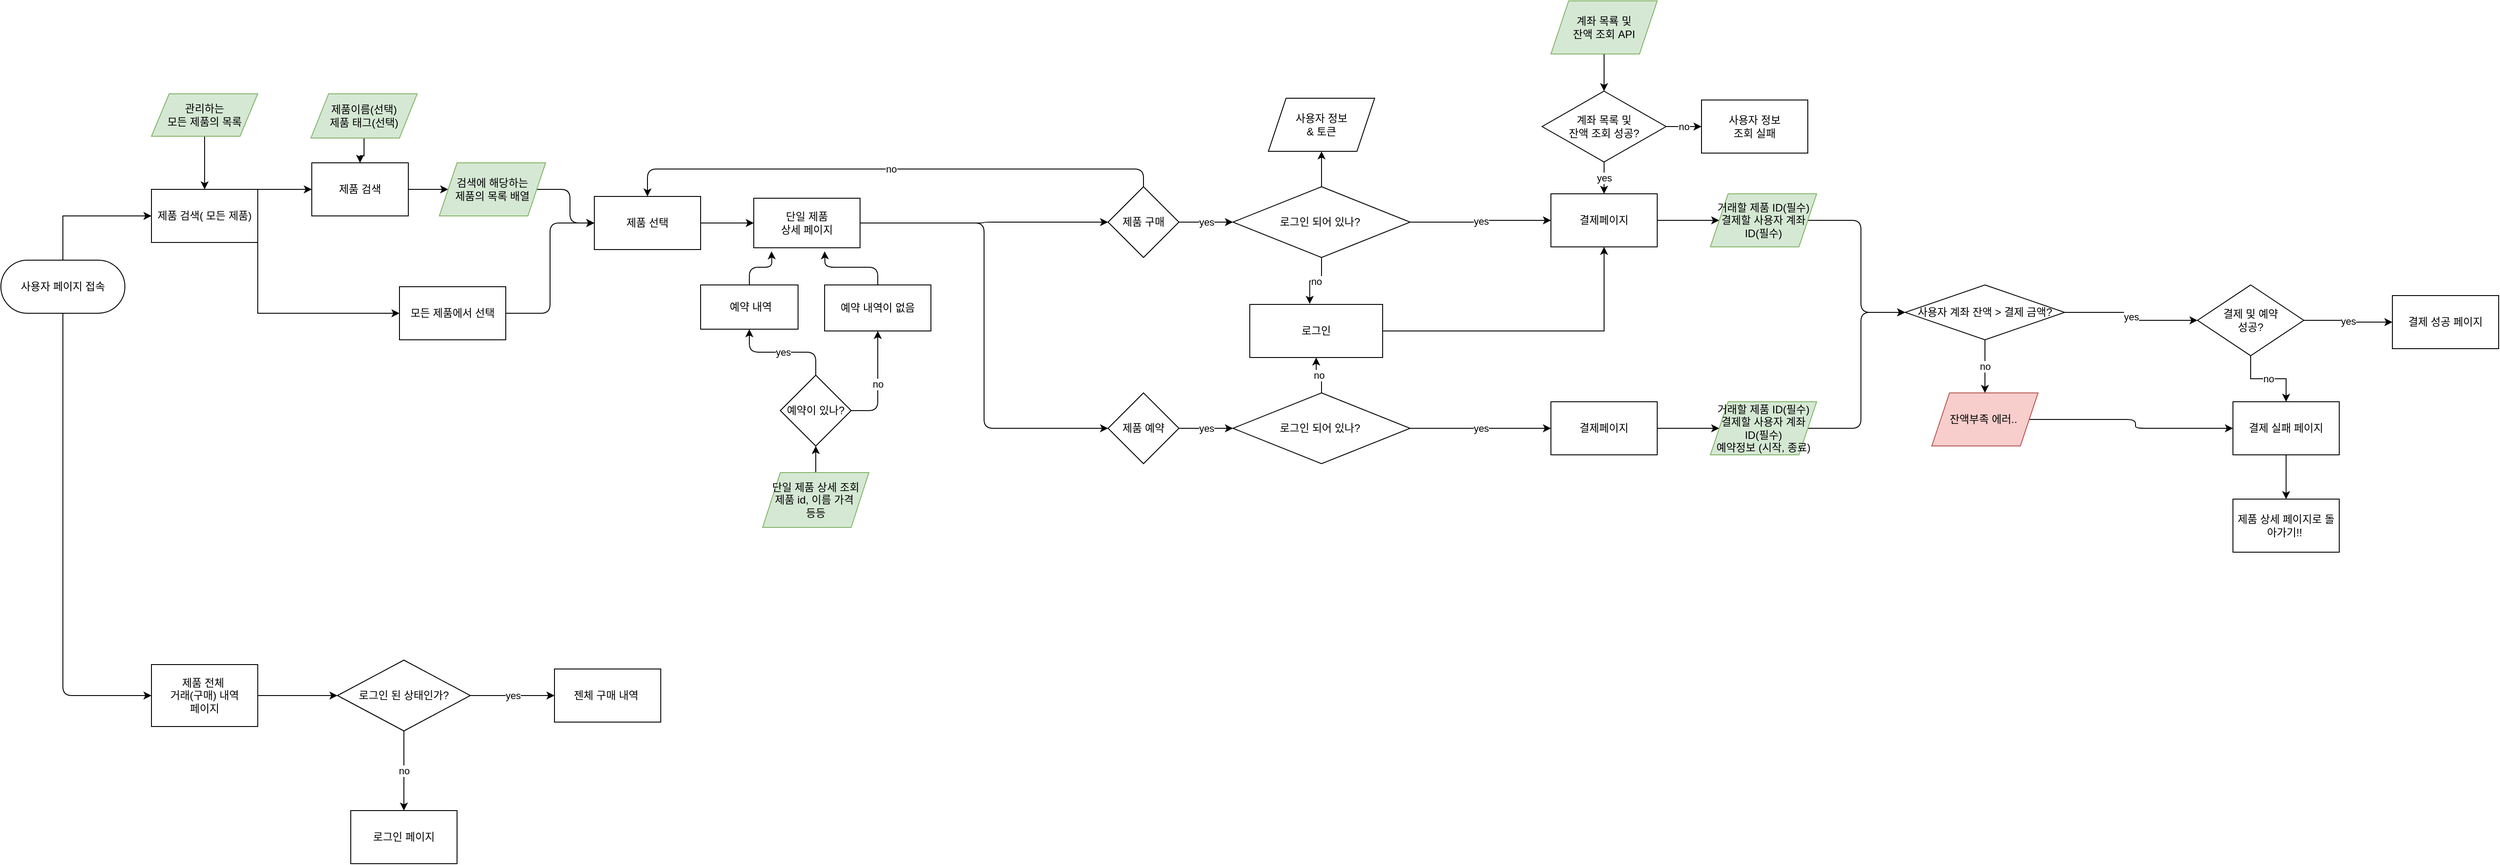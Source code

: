 <mxfile version="20.0.1" type="device"><diagram id="C5RBs43oDa-KdzZeNtuy" name="Page-1"><mxGraphModel dx="1394" dy="1583" grid="1" gridSize="10" guides="1" tooltips="1" connect="1" arrows="1" fold="1" page="1" pageScale="1" pageWidth="1169" pageHeight="827" math="0" shadow="0"><root><mxCell id="WIyWlLk6GJQsqaUBKTNV-0"/><mxCell id="WIyWlLk6GJQsqaUBKTNV-1" parent="WIyWlLk6GJQsqaUBKTNV-0"/><mxCell id="huPe4Oib1tJphUTkqCRO-6" value="yes" style="edgeStyle=orthogonalEdgeStyle;rounded=0;orthogonalLoop=1;jettySize=auto;html=1;exitX=1;exitY=0.5;exitDx=0;exitDy=0;" edge="1" parent="WIyWlLk6GJQsqaUBKTNV-1" source="6ONQQzYdtnsj_LhUlEuA-4" target="huPe4Oib1tJphUTkqCRO-3"><mxGeometry relative="1" as="geometry"/></mxCell><mxCell id="huPe4Oib1tJphUTkqCRO-7" value="no" style="edgeStyle=orthogonalEdgeStyle;rounded=0;orthogonalLoop=1;jettySize=auto;html=1;exitX=0.5;exitY=1;exitDx=0;exitDy=0;entryX=0.451;entryY=-0.011;entryDx=0;entryDy=0;entryPerimeter=0;" edge="1" parent="WIyWlLk6GJQsqaUBKTNV-1" source="6ONQQzYdtnsj_LhUlEuA-4" target="huPe4Oib1tJphUTkqCRO-4"><mxGeometry relative="1" as="geometry"/></mxCell><mxCell id="huPe4Oib1tJphUTkqCRO-59" style="edgeStyle=orthogonalEdgeStyle;curved=0;rounded=1;sketch=0;orthogonalLoop=1;jettySize=auto;html=1;exitX=0.5;exitY=0;exitDx=0;exitDy=0;" edge="1" parent="WIyWlLk6GJQsqaUBKTNV-1" source="6ONQQzYdtnsj_LhUlEuA-4" target="huPe4Oib1tJphUTkqCRO-60"><mxGeometry relative="1" as="geometry"><mxPoint x="1590.286" y="-350.0" as="targetPoint"/></mxGeometry></mxCell><mxCell id="6ONQQzYdtnsj_LhUlEuA-4" value="로그인 되어 있나?&amp;nbsp;" style="rhombus;whiteSpace=wrap;html=1;" parent="WIyWlLk6GJQsqaUBKTNV-1" vertex="1"><mxGeometry x="1491" y="-310" width="200" height="80" as="geometry"/></mxCell><mxCell id="huPe4Oib1tJphUTkqCRO-18" style="edgeStyle=orthogonalEdgeStyle;rounded=0;orthogonalLoop=1;jettySize=auto;html=1;exitX=0.5;exitY=0;exitDx=0;exitDy=0;entryX=0;entryY=0.5;entryDx=0;entryDy=0;" edge="1" parent="WIyWlLk6GJQsqaUBKTNV-1" source="6ONQQzYdtnsj_LhUlEuA-6" target="6ONQQzYdtnsj_LhUlEuA-11"><mxGeometry relative="1" as="geometry"/></mxCell><mxCell id="huPe4Oib1tJphUTkqCRO-97" style="edgeStyle=orthogonalEdgeStyle;curved=0;rounded=1;sketch=0;orthogonalLoop=1;jettySize=auto;html=1;exitX=0.5;exitY=1;exitDx=0;exitDy=0;entryX=0;entryY=0.5;entryDx=0;entryDy=0;" edge="1" parent="WIyWlLk6GJQsqaUBKTNV-1" source="6ONQQzYdtnsj_LhUlEuA-6" target="huPe4Oib1tJphUTkqCRO-96"><mxGeometry relative="1" as="geometry"/></mxCell><mxCell id="6ONQQzYdtnsj_LhUlEuA-6" value="사용자 페이지 접속" style="rounded=1;whiteSpace=wrap;html=1;arcSize=50;" parent="WIyWlLk6GJQsqaUBKTNV-1" vertex="1"><mxGeometry x="100" y="-227" width="140" height="60" as="geometry"/></mxCell><mxCell id="huPe4Oib1tJphUTkqCRO-54" style="edgeStyle=orthogonalEdgeStyle;curved=0;rounded=1;sketch=0;orthogonalLoop=1;jettySize=auto;html=1;exitX=1;exitY=0.5;exitDx=0;exitDy=0;entryX=0;entryY=0.5;entryDx=0;entryDy=0;" edge="1" parent="WIyWlLk6GJQsqaUBKTNV-1" source="6ONQQzYdtnsj_LhUlEuA-8" target="huPe4Oib1tJphUTkqCRO-2"><mxGeometry relative="1" as="geometry"/></mxCell><mxCell id="huPe4Oib1tJphUTkqCRO-70" style="edgeStyle=orthogonalEdgeStyle;curved=0;rounded=1;sketch=0;orthogonalLoop=1;jettySize=auto;html=1;exitX=1;exitY=0.5;exitDx=0;exitDy=0;entryX=0;entryY=0.5;entryDx=0;entryDy=0;" edge="1" parent="WIyWlLk6GJQsqaUBKTNV-1" source="6ONQQzYdtnsj_LhUlEuA-8" target="huPe4Oib1tJphUTkqCRO-69"><mxGeometry relative="1" as="geometry"/></mxCell><mxCell id="6ONQQzYdtnsj_LhUlEuA-8" value="단일 제품 &lt;br&gt;상세 페이지" style="rounded=0;whiteSpace=wrap;html=1;" parent="WIyWlLk6GJQsqaUBKTNV-1" vertex="1"><mxGeometry x="950" y="-297" width="120" height="56" as="geometry"/></mxCell><mxCell id="huPe4Oib1tJphUTkqCRO-52" style="edgeStyle=orthogonalEdgeStyle;curved=0;rounded=1;sketch=0;orthogonalLoop=1;jettySize=auto;html=1;exitX=0.5;exitY=0;exitDx=0;exitDy=0;" edge="1" parent="WIyWlLk6GJQsqaUBKTNV-1" source="6ONQQzYdtnsj_LhUlEuA-9"><mxGeometry relative="1" as="geometry"><mxPoint x="970" y="-237" as="targetPoint"/></mxGeometry></mxCell><mxCell id="6ONQQzYdtnsj_LhUlEuA-9" value="&amp;nbsp;예약 내역" style="rounded=0;whiteSpace=wrap;html=1;" parent="WIyWlLk6GJQsqaUBKTNV-1" vertex="1"><mxGeometry x="890" y="-199" width="110" height="50" as="geometry"/></mxCell><mxCell id="huPe4Oib1tJphUTkqCRO-27" style="edgeStyle=orthogonalEdgeStyle;curved=0;rounded=1;sketch=0;orthogonalLoop=1;jettySize=auto;html=1;entryX=0;entryY=0.5;entryDx=0;entryDy=0;" edge="1" parent="WIyWlLk6GJQsqaUBKTNV-1" source="6ONQQzYdtnsj_LhUlEuA-10" target="huPe4Oib1tJphUTkqCRO-24"><mxGeometry relative="1" as="geometry"/></mxCell><mxCell id="6ONQQzYdtnsj_LhUlEuA-10" value="제품 검색" style="rounded=0;whiteSpace=wrap;html=1;" parent="WIyWlLk6GJQsqaUBKTNV-1" vertex="1"><mxGeometry x="451" y="-337" width="109" height="60" as="geometry"/></mxCell><mxCell id="huPe4Oib1tJphUTkqCRO-19" style="edgeStyle=orthogonalEdgeStyle;rounded=0;orthogonalLoop=1;jettySize=auto;html=1;exitX=1;exitY=0;exitDx=0;exitDy=0;entryX=0;entryY=0.5;entryDx=0;entryDy=0;" edge="1" parent="WIyWlLk6GJQsqaUBKTNV-1" source="6ONQQzYdtnsj_LhUlEuA-11" target="6ONQQzYdtnsj_LhUlEuA-10"><mxGeometry relative="1" as="geometry"><Array as="points"><mxPoint x="410" y="-307"/><mxPoint x="410" y="-307"/></Array></mxGeometry></mxCell><mxCell id="huPe4Oib1tJphUTkqCRO-20" style="edgeStyle=orthogonalEdgeStyle;rounded=0;orthogonalLoop=1;jettySize=auto;html=1;exitX=1;exitY=1;exitDx=0;exitDy=0;" edge="1" parent="WIyWlLk6GJQsqaUBKTNV-1" source="6ONQQzYdtnsj_LhUlEuA-11" target="huPe4Oib1tJphUTkqCRO-0"><mxGeometry relative="1" as="geometry"><Array as="points"><mxPoint x="390" y="-167"/></Array></mxGeometry></mxCell><mxCell id="6ONQQzYdtnsj_LhUlEuA-11" value="제품 검색( 모든 제품)" style="rounded=0;whiteSpace=wrap;html=1;" parent="WIyWlLk6GJQsqaUBKTNV-1" vertex="1"><mxGeometry x="270" y="-307" width="120" height="60" as="geometry"/></mxCell><mxCell id="huPe4Oib1tJphUTkqCRO-40" value="no" style="edgeStyle=orthogonalEdgeStyle;curved=0;rounded=1;sketch=0;orthogonalLoop=1;jettySize=auto;html=1;exitX=1;exitY=0.5;exitDx=0;exitDy=0;" edge="1" parent="WIyWlLk6GJQsqaUBKTNV-1" source="6ONQQzYdtnsj_LhUlEuA-12" target="huPe4Oib1tJphUTkqCRO-1"><mxGeometry relative="1" as="geometry"/></mxCell><mxCell id="huPe4Oib1tJphUTkqCRO-47" value="yes" style="edgeStyle=orthogonalEdgeStyle;curved=0;rounded=1;sketch=0;orthogonalLoop=1;jettySize=auto;html=1;exitX=0.5;exitY=0;exitDx=0;exitDy=0;" edge="1" parent="WIyWlLk6GJQsqaUBKTNV-1" source="6ONQQzYdtnsj_LhUlEuA-12" target="6ONQQzYdtnsj_LhUlEuA-9"><mxGeometry relative="1" as="geometry"/></mxCell><mxCell id="6ONQQzYdtnsj_LhUlEuA-12" value="예약이 있나?" style="rhombus;whiteSpace=wrap;html=1;" parent="WIyWlLk6GJQsqaUBKTNV-1" vertex="1"><mxGeometry x="980" y="-97" width="80" height="80" as="geometry"/></mxCell><mxCell id="huPe4Oib1tJphUTkqCRO-32" style="edgeStyle=orthogonalEdgeStyle;curved=0;rounded=1;sketch=0;orthogonalLoop=1;jettySize=auto;html=1;exitX=1;exitY=0.5;exitDx=0;exitDy=0;entryX=0;entryY=0.5;entryDx=0;entryDy=0;" edge="1" parent="WIyWlLk6GJQsqaUBKTNV-1" source="huPe4Oib1tJphUTkqCRO-0" target="huPe4Oib1tJphUTkqCRO-29"><mxGeometry relative="1" as="geometry"/></mxCell><mxCell id="huPe4Oib1tJphUTkqCRO-0" value="모든 제품에서 선택" style="rounded=0;whiteSpace=wrap;html=1;" vertex="1" parent="WIyWlLk6GJQsqaUBKTNV-1"><mxGeometry x="550" y="-197" width="120" height="60" as="geometry"/></mxCell><mxCell id="huPe4Oib1tJphUTkqCRO-53" style="edgeStyle=orthogonalEdgeStyle;curved=0;rounded=1;sketch=0;orthogonalLoop=1;jettySize=auto;html=1;exitX=0.5;exitY=0;exitDx=0;exitDy=0;" edge="1" parent="WIyWlLk6GJQsqaUBKTNV-1" source="huPe4Oib1tJphUTkqCRO-1"><mxGeometry relative="1" as="geometry"><mxPoint x="1030" y="-237" as="targetPoint"/></mxGeometry></mxCell><mxCell id="huPe4Oib1tJphUTkqCRO-1" value="예약 내역이 없음" style="rounded=0;whiteSpace=wrap;html=1;" vertex="1" parent="WIyWlLk6GJQsqaUBKTNV-1"><mxGeometry x="1030" y="-199" width="120" height="52" as="geometry"/></mxCell><mxCell id="huPe4Oib1tJphUTkqCRO-8" value="yes" style="edgeStyle=orthogonalEdgeStyle;rounded=0;orthogonalLoop=1;jettySize=auto;html=1;exitX=1;exitY=0.5;exitDx=0;exitDy=0;" edge="1" parent="WIyWlLk6GJQsqaUBKTNV-1" source="huPe4Oib1tJphUTkqCRO-2" target="6ONQQzYdtnsj_LhUlEuA-4"><mxGeometry relative="1" as="geometry"/></mxCell><mxCell id="huPe4Oib1tJphUTkqCRO-55" value="no" style="edgeStyle=orthogonalEdgeStyle;curved=0;rounded=1;sketch=0;orthogonalLoop=1;jettySize=auto;html=1;exitX=0.5;exitY=0;exitDx=0;exitDy=0;entryX=0.5;entryY=0;entryDx=0;entryDy=0;" edge="1" parent="WIyWlLk6GJQsqaUBKTNV-1" source="huPe4Oib1tJphUTkqCRO-2" target="huPe4Oib1tJphUTkqCRO-29"><mxGeometry relative="1" as="geometry"/></mxCell><mxCell id="huPe4Oib1tJphUTkqCRO-2" value="제품 구매" style="rhombus;whiteSpace=wrap;html=1;" vertex="1" parent="WIyWlLk6GJQsqaUBKTNV-1"><mxGeometry x="1350" y="-310" width="80" height="80" as="geometry"/></mxCell><mxCell id="huPe4Oib1tJphUTkqCRO-67" style="edgeStyle=orthogonalEdgeStyle;curved=0;rounded=1;sketch=0;orthogonalLoop=1;jettySize=auto;html=1;exitX=1;exitY=0.5;exitDx=0;exitDy=0;entryX=0;entryY=0.5;entryDx=0;entryDy=0;" edge="1" parent="WIyWlLk6GJQsqaUBKTNV-1" source="huPe4Oib1tJphUTkqCRO-3" target="huPe4Oib1tJphUTkqCRO-66"><mxGeometry relative="1" as="geometry"/></mxCell><mxCell id="huPe4Oib1tJphUTkqCRO-3" value="결제페이지" style="rounded=0;whiteSpace=wrap;html=1;" vertex="1" parent="WIyWlLk6GJQsqaUBKTNV-1"><mxGeometry x="1850" y="-302" width="120" height="60" as="geometry"/></mxCell><mxCell id="huPe4Oib1tJphUTkqCRO-5" style="edgeStyle=orthogonalEdgeStyle;rounded=0;orthogonalLoop=1;jettySize=auto;html=1;exitX=1;exitY=0.5;exitDx=0;exitDy=0;entryX=0.5;entryY=1;entryDx=0;entryDy=0;" edge="1" parent="WIyWlLk6GJQsqaUBKTNV-1" source="huPe4Oib1tJphUTkqCRO-4" target="huPe4Oib1tJphUTkqCRO-3"><mxGeometry relative="1" as="geometry"/></mxCell><mxCell id="huPe4Oib1tJphUTkqCRO-4" value="로그인" style="rounded=0;whiteSpace=wrap;html=1;" vertex="1" parent="WIyWlLk6GJQsqaUBKTNV-1"><mxGeometry x="1510" y="-177" width="150" height="60" as="geometry"/></mxCell><mxCell id="huPe4Oib1tJphUTkqCRO-13" value="yes" style="edgeStyle=orthogonalEdgeStyle;rounded=0;orthogonalLoop=1;jettySize=auto;html=1;exitX=1;exitY=0.5;exitDx=0;exitDy=0;entryX=0;entryY=0.5;entryDx=0;entryDy=0;" edge="1" parent="WIyWlLk6GJQsqaUBKTNV-1" source="huPe4Oib1tJphUTkqCRO-10" target="huPe4Oib1tJphUTkqCRO-12"><mxGeometry relative="1" as="geometry"/></mxCell><mxCell id="huPe4Oib1tJphUTkqCRO-15" value="no" style="edgeStyle=orthogonalEdgeStyle;rounded=0;orthogonalLoop=1;jettySize=auto;html=1;exitX=0.5;exitY=1;exitDx=0;exitDy=0;" edge="1" parent="WIyWlLk6GJQsqaUBKTNV-1" source="huPe4Oib1tJphUTkqCRO-10" target="huPe4Oib1tJphUTkqCRO-14"><mxGeometry relative="1" as="geometry"/></mxCell><mxCell id="huPe4Oib1tJphUTkqCRO-10" value="결제 및 예약&lt;br&gt;성공?" style="rhombus;whiteSpace=wrap;html=1;" vertex="1" parent="WIyWlLk6GJQsqaUBKTNV-1"><mxGeometry x="2580" y="-199" width="120" height="80" as="geometry"/></mxCell><mxCell id="huPe4Oib1tJphUTkqCRO-12" value="결제 성공 페이지" style="rounded=0;whiteSpace=wrap;html=1;" vertex="1" parent="WIyWlLk6GJQsqaUBKTNV-1"><mxGeometry x="2800" y="-187" width="120" height="60" as="geometry"/></mxCell><mxCell id="huPe4Oib1tJphUTkqCRO-16" style="edgeStyle=orthogonalEdgeStyle;rounded=0;orthogonalLoop=1;jettySize=auto;html=1;exitX=0.5;exitY=1;exitDx=0;exitDy=0;" edge="1" parent="WIyWlLk6GJQsqaUBKTNV-1" source="huPe4Oib1tJphUTkqCRO-14" target="huPe4Oib1tJphUTkqCRO-17"><mxGeometry relative="1" as="geometry"><mxPoint x="2680.333" y="43" as="targetPoint"/></mxGeometry></mxCell><mxCell id="huPe4Oib1tJphUTkqCRO-14" value="결제 실패 페이지" style="rounded=0;whiteSpace=wrap;html=1;" vertex="1" parent="WIyWlLk6GJQsqaUBKTNV-1"><mxGeometry x="2620" y="-67" width="120" height="60" as="geometry"/></mxCell><mxCell id="huPe4Oib1tJphUTkqCRO-17" value="제품 상세 페이지로 돌아가기!!&amp;nbsp;" style="rounded=0;whiteSpace=wrap;html=1;" vertex="1" parent="WIyWlLk6GJQsqaUBKTNV-1"><mxGeometry x="2620.003" y="43" width="120" height="60" as="geometry"/></mxCell><mxCell id="huPe4Oib1tJphUTkqCRO-23" value="" style="edgeStyle=orthogonalEdgeStyle;rounded=0;orthogonalLoop=1;jettySize=auto;html=1;" edge="1" parent="WIyWlLk6GJQsqaUBKTNV-1" source="huPe4Oib1tJphUTkqCRO-22" target="6ONQQzYdtnsj_LhUlEuA-10"><mxGeometry relative="1" as="geometry"/></mxCell><mxCell id="huPe4Oib1tJphUTkqCRO-22" value="제품이름(선택)&lt;br&gt;제품 태그(선택)" style="shape=parallelogram;perimeter=parallelogramPerimeter;whiteSpace=wrap;html=1;fixedSize=1;fillColor=#d5e8d4;strokeColor=#82b366;" vertex="1" parent="WIyWlLk6GJQsqaUBKTNV-1"><mxGeometry x="450" y="-415" width="120" height="50" as="geometry"/></mxCell><mxCell id="huPe4Oib1tJphUTkqCRO-30" style="edgeStyle=orthogonalEdgeStyle;curved=0;rounded=1;sketch=0;orthogonalLoop=1;jettySize=auto;html=1;exitX=1;exitY=0.5;exitDx=0;exitDy=0;entryX=0;entryY=0.5;entryDx=0;entryDy=0;" edge="1" parent="WIyWlLk6GJQsqaUBKTNV-1" source="huPe4Oib1tJphUTkqCRO-24" target="huPe4Oib1tJphUTkqCRO-29"><mxGeometry relative="1" as="geometry"/></mxCell><mxCell id="huPe4Oib1tJphUTkqCRO-24" value="검색에 해당하는&lt;br&gt;제품의 목록 배열" style="shape=parallelogram;perimeter=parallelogramPerimeter;whiteSpace=wrap;html=1;fixedSize=1;rounded=0;sketch=0;fillColor=#d5e8d4;strokeColor=#82b366;" vertex="1" parent="WIyWlLk6GJQsqaUBKTNV-1"><mxGeometry x="595" y="-337" width="120" height="60" as="geometry"/></mxCell><mxCell id="huPe4Oib1tJphUTkqCRO-26" style="edgeStyle=orthogonalEdgeStyle;curved=0;rounded=1;sketch=0;orthogonalLoop=1;jettySize=auto;html=1;" edge="1" parent="WIyWlLk6GJQsqaUBKTNV-1" source="huPe4Oib1tJphUTkqCRO-25" target="6ONQQzYdtnsj_LhUlEuA-11"><mxGeometry relative="1" as="geometry"/></mxCell><mxCell id="huPe4Oib1tJphUTkqCRO-25" value="관리하는 &lt;br&gt;모든 제품의 목록" style="shape=parallelogram;perimeter=parallelogramPerimeter;whiteSpace=wrap;html=1;fixedSize=1;rounded=0;sketch=0;fillColor=#d5e8d4;strokeColor=#82b366;" vertex="1" parent="WIyWlLk6GJQsqaUBKTNV-1"><mxGeometry x="270" y="-415" width="120" height="48" as="geometry"/></mxCell><mxCell id="huPe4Oib1tJphUTkqCRO-36" style="edgeStyle=orthogonalEdgeStyle;curved=0;rounded=1;sketch=0;orthogonalLoop=1;jettySize=auto;html=1;exitX=1;exitY=0.5;exitDx=0;exitDy=0;entryX=0;entryY=0.5;entryDx=0;entryDy=0;" edge="1" parent="WIyWlLk6GJQsqaUBKTNV-1" source="huPe4Oib1tJphUTkqCRO-29" target="6ONQQzYdtnsj_LhUlEuA-8"><mxGeometry relative="1" as="geometry"/></mxCell><mxCell id="huPe4Oib1tJphUTkqCRO-29" value="제품 선택" style="rounded=0;whiteSpace=wrap;html=1;sketch=0;" vertex="1" parent="WIyWlLk6GJQsqaUBKTNV-1"><mxGeometry x="770" y="-299" width="120" height="60" as="geometry"/></mxCell><mxCell id="huPe4Oib1tJphUTkqCRO-51" style="edgeStyle=orthogonalEdgeStyle;curved=0;rounded=1;sketch=0;orthogonalLoop=1;jettySize=auto;html=1;exitX=0.5;exitY=0;exitDx=0;exitDy=0;" edge="1" parent="WIyWlLk6GJQsqaUBKTNV-1" source="huPe4Oib1tJphUTkqCRO-34" target="6ONQQzYdtnsj_LhUlEuA-12"><mxGeometry relative="1" as="geometry"/></mxCell><mxCell id="huPe4Oib1tJphUTkqCRO-34" value="단일 제품 상세 조회&lt;br&gt;제품 id, 이름 가격&amp;nbsp;&lt;br&gt;등등" style="shape=parallelogram;perimeter=parallelogramPerimeter;whiteSpace=wrap;html=1;fixedSize=1;rounded=0;sketch=0;fillColor=#d5e8d4;strokeColor=#82b366;" vertex="1" parent="WIyWlLk6GJQsqaUBKTNV-1"><mxGeometry x="960" y="13" width="120" height="62" as="geometry"/></mxCell><mxCell id="huPe4Oib1tJphUTkqCRO-63" style="edgeStyle=orthogonalEdgeStyle;curved=0;rounded=1;sketch=0;orthogonalLoop=1;jettySize=auto;html=1;exitX=0.5;exitY=1;exitDx=0;exitDy=0;entryX=0.5;entryY=0;entryDx=0;entryDy=0;" edge="1" parent="WIyWlLk6GJQsqaUBKTNV-1" source="huPe4Oib1tJphUTkqCRO-56" target="huPe4Oib1tJphUTkqCRO-61"><mxGeometry relative="1" as="geometry"/></mxCell><mxCell id="huPe4Oib1tJphUTkqCRO-56" value="계좌 목룍 및&lt;br&gt;잔액 조회 API" style="shape=parallelogram;perimeter=parallelogramPerimeter;whiteSpace=wrap;html=1;fixedSize=1;rounded=0;sketch=0;fillColor=#d5e8d4;strokeColor=#82b366;" vertex="1" parent="WIyWlLk6GJQsqaUBKTNV-1"><mxGeometry x="1850" y="-520" width="120" height="60" as="geometry"/></mxCell><mxCell id="huPe4Oib1tJphUTkqCRO-60" value="사용자 정보 &lt;br&gt;&amp;amp; 토큰" style="shape=parallelogram;perimeter=parallelogramPerimeter;whiteSpace=wrap;html=1;fixedSize=1;rounded=0;sketch=0;" vertex="1" parent="WIyWlLk6GJQsqaUBKTNV-1"><mxGeometry x="1530.996" y="-410.0" width="120" height="60" as="geometry"/></mxCell><mxCell id="huPe4Oib1tJphUTkqCRO-62" value="yes" style="edgeStyle=orthogonalEdgeStyle;curved=0;rounded=1;sketch=0;orthogonalLoop=1;jettySize=auto;html=1;exitX=0.5;exitY=1;exitDx=0;exitDy=0;" edge="1" parent="WIyWlLk6GJQsqaUBKTNV-1" source="huPe4Oib1tJphUTkqCRO-61" target="huPe4Oib1tJphUTkqCRO-3"><mxGeometry relative="1" as="geometry"/></mxCell><mxCell id="huPe4Oib1tJphUTkqCRO-64" value="no" style="edgeStyle=orthogonalEdgeStyle;curved=0;rounded=1;sketch=0;orthogonalLoop=1;jettySize=auto;html=1;exitX=1;exitY=0.5;exitDx=0;exitDy=0;" edge="1" parent="WIyWlLk6GJQsqaUBKTNV-1" source="huPe4Oib1tJphUTkqCRO-61" target="huPe4Oib1tJphUTkqCRO-65"><mxGeometry relative="1" as="geometry"><mxPoint x="2030" y="-377.429" as="targetPoint"/></mxGeometry></mxCell><mxCell id="huPe4Oib1tJphUTkqCRO-61" value="계좌 목록 및&lt;br&gt;잔액 조회 성공?" style="rhombus;whiteSpace=wrap;html=1;rounded=0;sketch=0;" vertex="1" parent="WIyWlLk6GJQsqaUBKTNV-1"><mxGeometry x="1840" y="-418" width="140" height="80" as="geometry"/></mxCell><mxCell id="huPe4Oib1tJphUTkqCRO-65" value="사용자 정보&lt;br&gt;조회 실패" style="rounded=0;whiteSpace=wrap;html=1;sketch=0;" vertex="1" parent="WIyWlLk6GJQsqaUBKTNV-1"><mxGeometry x="2020" y="-407.999" width="120" height="60" as="geometry"/></mxCell><mxCell id="huPe4Oib1tJphUTkqCRO-85" style="edgeStyle=orthogonalEdgeStyle;curved=0;rounded=1;sketch=0;orthogonalLoop=1;jettySize=auto;html=1;exitX=1;exitY=0.5;exitDx=0;exitDy=0;entryX=0;entryY=0.5;entryDx=0;entryDy=0;" edge="1" parent="WIyWlLk6GJQsqaUBKTNV-1" source="huPe4Oib1tJphUTkqCRO-66" target="huPe4Oib1tJphUTkqCRO-84"><mxGeometry relative="1" as="geometry"/></mxCell><mxCell id="huPe4Oib1tJphUTkqCRO-66" value="거래할 제품 ID(필수)&lt;br&gt;결제할 사용자 계좌 ID(필수)" style="shape=parallelogram;perimeter=parallelogramPerimeter;whiteSpace=wrap;html=1;fixedSize=1;rounded=0;sketch=0;fillColor=#d5e8d4;strokeColor=#82b366;" vertex="1" parent="WIyWlLk6GJQsqaUBKTNV-1"><mxGeometry x="2030" y="-302" width="120" height="60" as="geometry"/></mxCell><mxCell id="huPe4Oib1tJphUTkqCRO-73" value="yes" style="edgeStyle=orthogonalEdgeStyle;curved=0;rounded=1;sketch=0;orthogonalLoop=1;jettySize=auto;html=1;" edge="1" parent="WIyWlLk6GJQsqaUBKTNV-1" source="huPe4Oib1tJphUTkqCRO-69" target="huPe4Oib1tJphUTkqCRO-71"><mxGeometry relative="1" as="geometry"/></mxCell><mxCell id="huPe4Oib1tJphUTkqCRO-69" value="제품 예약" style="rhombus;whiteSpace=wrap;html=1;rounded=0;sketch=0;" vertex="1" parent="WIyWlLk6GJQsqaUBKTNV-1"><mxGeometry x="1350" y="-77" width="80" height="80" as="geometry"/></mxCell><mxCell id="huPe4Oib1tJphUTkqCRO-75" value="yes" style="edgeStyle=orthogonalEdgeStyle;curved=0;rounded=1;sketch=0;orthogonalLoop=1;jettySize=auto;html=1;exitX=1;exitY=0.5;exitDx=0;exitDy=0;entryX=0;entryY=0.5;entryDx=0;entryDy=0;" edge="1" parent="WIyWlLk6GJQsqaUBKTNV-1" source="huPe4Oib1tJphUTkqCRO-71" target="huPe4Oib1tJphUTkqCRO-74"><mxGeometry relative="1" as="geometry"/></mxCell><mxCell id="huPe4Oib1tJphUTkqCRO-76" value="no" style="edgeStyle=orthogonalEdgeStyle;curved=0;rounded=1;sketch=0;orthogonalLoop=1;jettySize=auto;html=1;exitX=0.5;exitY=0;exitDx=0;exitDy=0;entryX=0.5;entryY=1;entryDx=0;entryDy=0;" edge="1" parent="WIyWlLk6GJQsqaUBKTNV-1" source="huPe4Oib1tJphUTkqCRO-71" target="huPe4Oib1tJphUTkqCRO-4"><mxGeometry relative="1" as="geometry"/></mxCell><mxCell id="huPe4Oib1tJphUTkqCRO-71" value="로그인 되어 있나?&amp;nbsp;" style="rhombus;whiteSpace=wrap;html=1;" vertex="1" parent="WIyWlLk6GJQsqaUBKTNV-1"><mxGeometry x="1491" y="-77" width="200" height="80" as="geometry"/></mxCell><mxCell id="huPe4Oib1tJphUTkqCRO-79" style="edgeStyle=orthogonalEdgeStyle;curved=0;rounded=1;sketch=0;orthogonalLoop=1;jettySize=auto;html=1;exitX=1;exitY=0.5;exitDx=0;exitDy=0;entryX=0;entryY=0.5;entryDx=0;entryDy=0;" edge="1" parent="WIyWlLk6GJQsqaUBKTNV-1" source="huPe4Oib1tJphUTkqCRO-74" target="huPe4Oib1tJphUTkqCRO-78"><mxGeometry relative="1" as="geometry"/></mxCell><mxCell id="huPe4Oib1tJphUTkqCRO-74" value="결제페이지" style="rounded=0;whiteSpace=wrap;html=1;" vertex="1" parent="WIyWlLk6GJQsqaUBKTNV-1"><mxGeometry x="1850" y="-67" width="120" height="60" as="geometry"/></mxCell><mxCell id="huPe4Oib1tJphUTkqCRO-86" style="edgeStyle=orthogonalEdgeStyle;curved=0;rounded=1;sketch=0;orthogonalLoop=1;jettySize=auto;html=1;exitX=1;exitY=0.5;exitDx=0;exitDy=0;entryX=0;entryY=0.5;entryDx=0;entryDy=0;" edge="1" parent="WIyWlLk6GJQsqaUBKTNV-1" source="huPe4Oib1tJphUTkqCRO-78" target="huPe4Oib1tJphUTkqCRO-84"><mxGeometry relative="1" as="geometry"/></mxCell><mxCell id="huPe4Oib1tJphUTkqCRO-78" value="거래할 제품 ID(필수)&lt;br&gt;결제할 사용자 계좌 ID(필수)&lt;br&gt;예약정보 (시작, 종료)" style="shape=parallelogram;perimeter=parallelogramPerimeter;whiteSpace=wrap;html=1;fixedSize=1;rounded=0;sketch=0;fillColor=#d5e8d4;strokeColor=#82b366;" vertex="1" parent="WIyWlLk6GJQsqaUBKTNV-1"><mxGeometry x="2030" y="-67" width="120" height="60" as="geometry"/></mxCell><mxCell id="huPe4Oib1tJphUTkqCRO-87" value="yes" style="edgeStyle=orthogonalEdgeStyle;curved=0;rounded=1;sketch=0;orthogonalLoop=1;jettySize=auto;html=1;exitX=1;exitY=0.5;exitDx=0;exitDy=0;entryX=0;entryY=0.5;entryDx=0;entryDy=0;" edge="1" parent="WIyWlLk6GJQsqaUBKTNV-1" source="huPe4Oib1tJphUTkqCRO-84" target="huPe4Oib1tJphUTkqCRO-10"><mxGeometry relative="1" as="geometry"/></mxCell><mxCell id="huPe4Oib1tJphUTkqCRO-94" value="no" style="edgeStyle=orthogonalEdgeStyle;curved=0;rounded=1;sketch=0;orthogonalLoop=1;jettySize=auto;html=1;exitX=0.5;exitY=1;exitDx=0;exitDy=0;entryX=0.5;entryY=0;entryDx=0;entryDy=0;" edge="1" parent="WIyWlLk6GJQsqaUBKTNV-1" source="huPe4Oib1tJphUTkqCRO-84" target="huPe4Oib1tJphUTkqCRO-93"><mxGeometry relative="1" as="geometry"/></mxCell><mxCell id="huPe4Oib1tJphUTkqCRO-84" value="사용자 계좌 잔액 &amp;gt; 결제 금액?" style="rhombus;whiteSpace=wrap;html=1;rounded=0;sketch=0;" vertex="1" parent="WIyWlLk6GJQsqaUBKTNV-1"><mxGeometry x="2250" y="-199" width="180" height="62" as="geometry"/></mxCell><mxCell id="huPe4Oib1tJphUTkqCRO-95" style="edgeStyle=orthogonalEdgeStyle;curved=0;rounded=1;sketch=0;orthogonalLoop=1;jettySize=auto;html=1;exitX=1;exitY=0.5;exitDx=0;exitDy=0;entryX=0;entryY=0.5;entryDx=0;entryDy=0;" edge="1" parent="WIyWlLk6GJQsqaUBKTNV-1" source="huPe4Oib1tJphUTkqCRO-93" target="huPe4Oib1tJphUTkqCRO-14"><mxGeometry relative="1" as="geometry"/></mxCell><mxCell id="huPe4Oib1tJphUTkqCRO-93" value="잔액부족 에러..&amp;nbsp;" style="shape=parallelogram;perimeter=parallelogramPerimeter;whiteSpace=wrap;html=1;fixedSize=1;rounded=0;sketch=0;fillColor=#f8cecc;strokeColor=#b85450;" vertex="1" parent="WIyWlLk6GJQsqaUBKTNV-1"><mxGeometry x="2280" y="-77" width="120" height="60" as="geometry"/></mxCell><mxCell id="huPe4Oib1tJphUTkqCRO-101" style="edgeStyle=orthogonalEdgeStyle;curved=0;rounded=1;sketch=0;orthogonalLoop=1;jettySize=auto;html=1;exitX=1;exitY=0.5;exitDx=0;exitDy=0;entryX=0;entryY=0.5;entryDx=0;entryDy=0;" edge="1" parent="WIyWlLk6GJQsqaUBKTNV-1" source="huPe4Oib1tJphUTkqCRO-96" target="huPe4Oib1tJphUTkqCRO-100"><mxGeometry relative="1" as="geometry"/></mxCell><mxCell id="huPe4Oib1tJphUTkqCRO-96" value="제품 전체&amp;nbsp;&lt;br&gt;거래(구매) 내역 &lt;br&gt;페이지" style="rounded=0;whiteSpace=wrap;html=1;sketch=0;" vertex="1" parent="WIyWlLk6GJQsqaUBKTNV-1"><mxGeometry x="270" y="230" width="120" height="70" as="geometry"/></mxCell><mxCell id="huPe4Oib1tJphUTkqCRO-105" value="yes" style="edgeStyle=orthogonalEdgeStyle;curved=0;rounded=1;sketch=0;orthogonalLoop=1;jettySize=auto;html=1;" edge="1" parent="WIyWlLk6GJQsqaUBKTNV-1" source="huPe4Oib1tJphUTkqCRO-100" target="huPe4Oib1tJphUTkqCRO-104"><mxGeometry relative="1" as="geometry"/></mxCell><mxCell id="huPe4Oib1tJphUTkqCRO-107" value="no" style="edgeStyle=orthogonalEdgeStyle;curved=0;rounded=1;sketch=0;orthogonalLoop=1;jettySize=auto;html=1;" edge="1" parent="WIyWlLk6GJQsqaUBKTNV-1" source="huPe4Oib1tJphUTkqCRO-100" target="huPe4Oib1tJphUTkqCRO-106"><mxGeometry relative="1" as="geometry"/></mxCell><mxCell id="huPe4Oib1tJphUTkqCRO-100" value="로그인 된 상태인가?" style="rhombus;whiteSpace=wrap;html=1;rounded=0;sketch=0;" vertex="1" parent="WIyWlLk6GJQsqaUBKTNV-1"><mxGeometry x="480" y="225" width="150" height="80" as="geometry"/></mxCell><mxCell id="huPe4Oib1tJphUTkqCRO-104" value="젠체 구매 내역&amp;nbsp;" style="whiteSpace=wrap;html=1;rounded=0;sketch=0;" vertex="1" parent="WIyWlLk6GJQsqaUBKTNV-1"><mxGeometry x="725" y="235" width="120" height="60" as="geometry"/></mxCell><mxCell id="huPe4Oib1tJphUTkqCRO-106" value="로그인 페이지" style="whiteSpace=wrap;html=1;rounded=0;sketch=0;" vertex="1" parent="WIyWlLk6GJQsqaUBKTNV-1"><mxGeometry x="495" y="395" width="120" height="60" as="geometry"/></mxCell></root></mxGraphModel></diagram></mxfile>